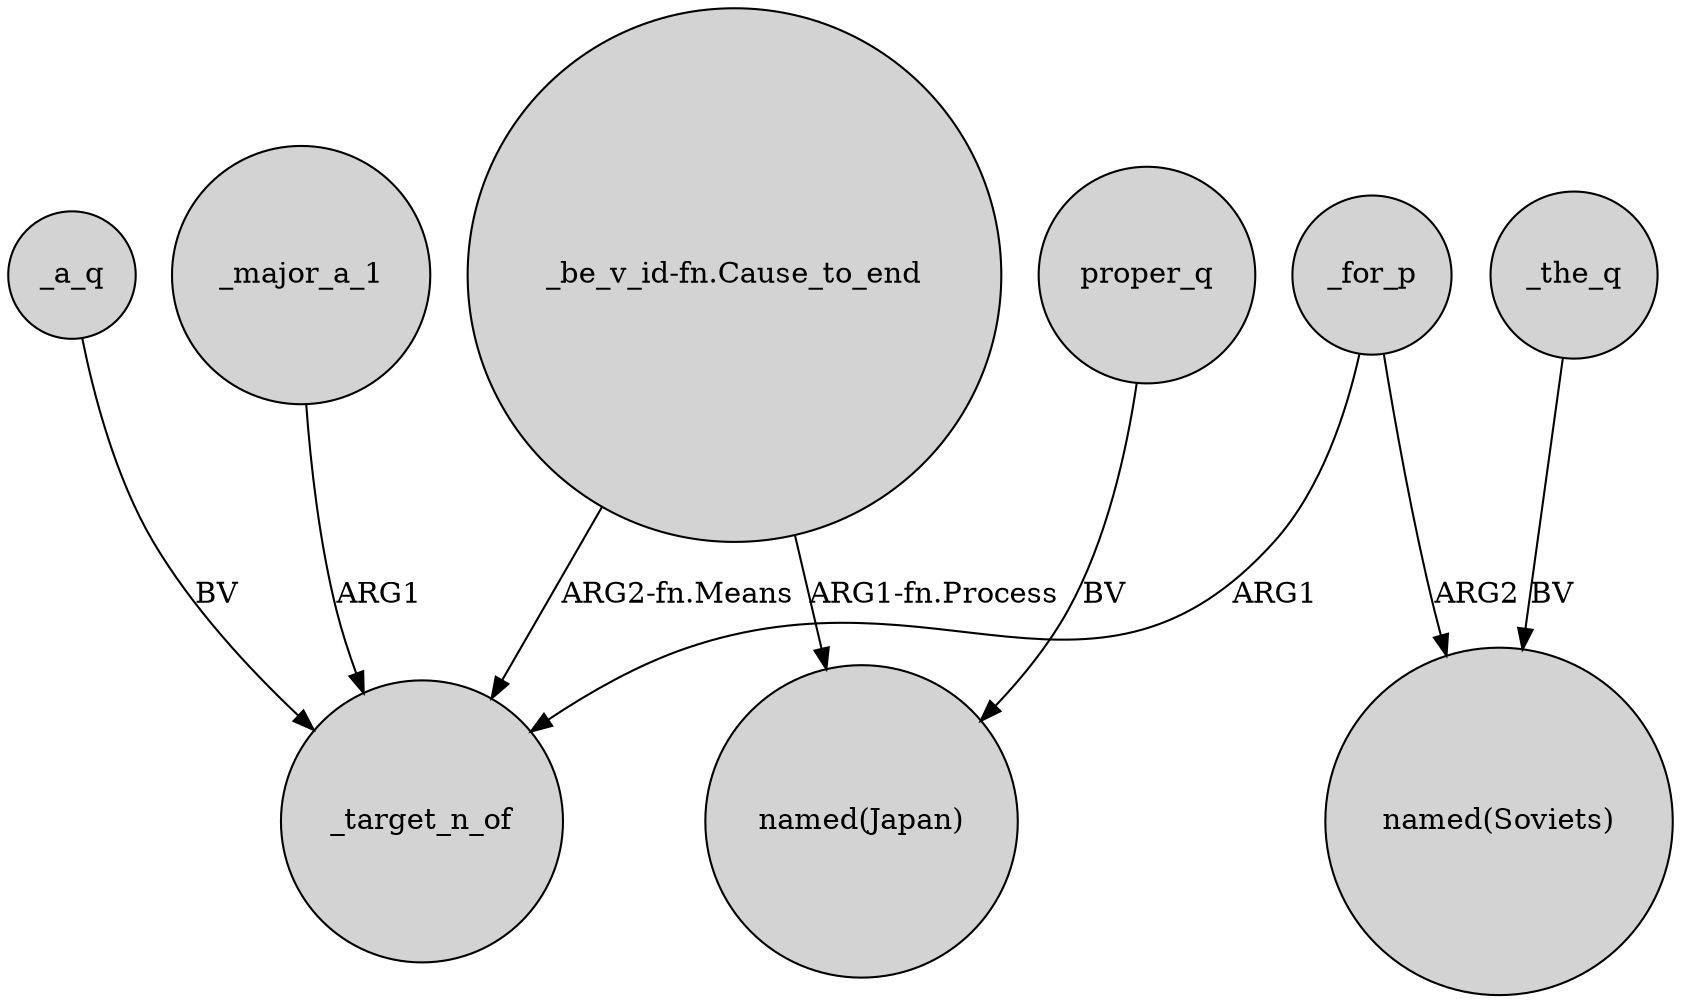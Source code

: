 digraph {
	node [shape=circle style=filled]
	_major_a_1 -> _target_n_of [label=ARG1]
	"_be_v_id-fn.Cause_to_end" -> "named(Japan)" [label="ARG1-fn.Process"]
	proper_q -> "named(Japan)" [label=BV]
	_for_p -> _target_n_of [label=ARG1]
	_for_p -> "named(Soviets)" [label=ARG2]
	"_be_v_id-fn.Cause_to_end" -> _target_n_of [label="ARG2-fn.Means"]
	_the_q -> "named(Soviets)" [label=BV]
	_a_q -> _target_n_of [label=BV]
}
